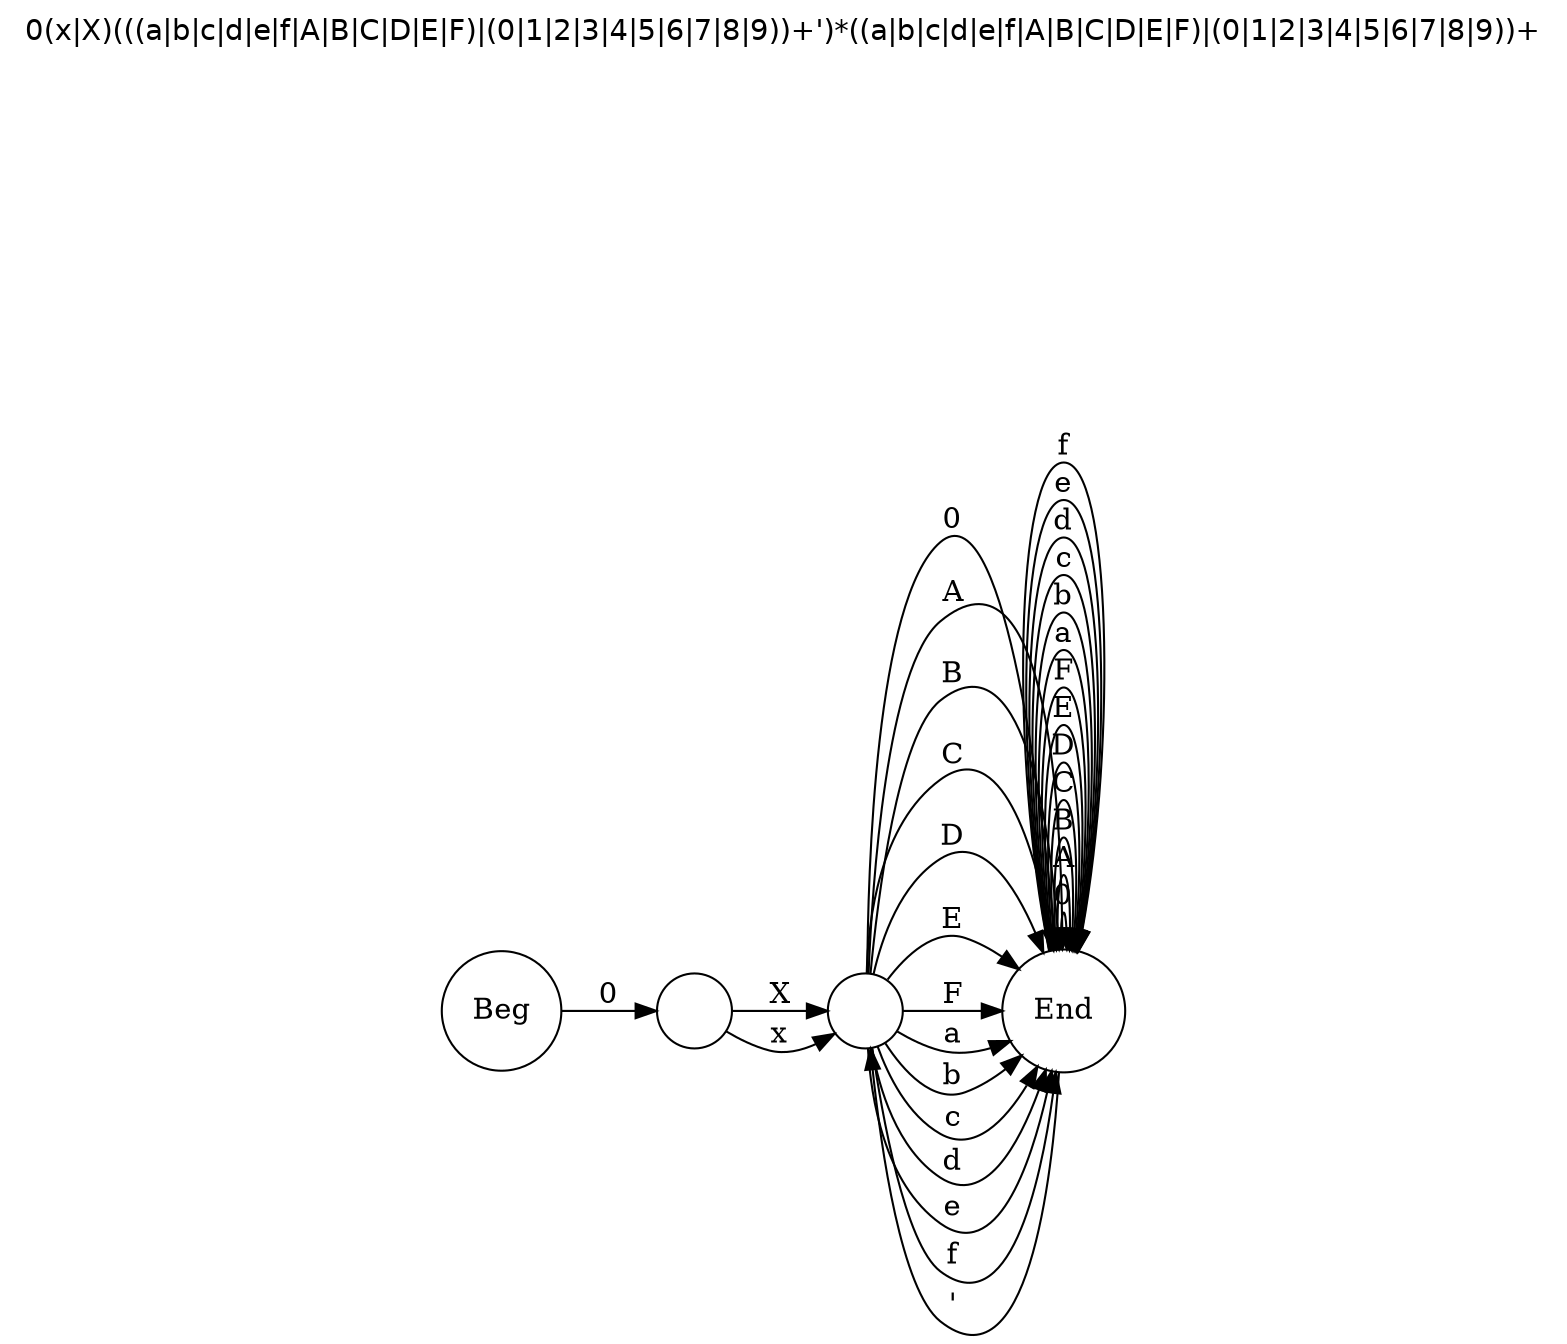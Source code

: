 digraph tokex {
	labelloc="t";
	label="0(x|X)(((a|b|c|d|e|f|A|B|C|D|E|F)|(0|1|2|3|4|5|6|7|8|9))+')*((a|b|c|d|e|f|A|B|C|D|E|F)|(0|1|2|3|4|5|6|7|8|9))+";
	graph [dpi=200];
	rankdir=LR;
	fontname="Helvetica";
	edge [arrowhead=normal,arrowtail=dot];
	node [shape=circle];
	# Auto-generated by Tokex.

	q0 [label=""];
	q1 [label="End"];
	q2 [label=""];
	q3 [label="Beg"];
	q3 -> q2 [label="0"];
	q2 -> q0 [label="X"];
	q2 -> q0 [label="x"];
	q0 -> q1 [label="0"];
	q0 -> q1 [label="A"];
	q0 -> q1 [label="B"];
	q0 -> q1 [label="C"];
	q0 -> q1 [label="D"];
	q0 -> q1 [label="E"];
	q0 -> q1 [label="F"];
	q0 -> q1 [label="a"];
	q0 -> q1 [label="b"];
	q0 -> q1 [label="c"];
	q0 -> q1 [label="d"];
	q0 -> q1 [label="e"];
	q0 -> q1 [label="f"];
	q1 -> q0 [label="'"];
	q1 -> q1 [label="0"];
	q1 -> q1 [label="A"];
	q1 -> q1 [label="B"];
	q1 -> q1 [label="C"];
	q1 -> q1 [label="D"];
	q1 -> q1 [label="E"];
	q1 -> q1 [label="F"];
	q1 -> q1 [label="a"];
	q1 -> q1 [label="b"];
	q1 -> q1 [label="c"];
	q1 -> q1 [label="d"];
	q1 -> q1 [label="e"];
	q1 -> q1 [label="f"];
}
